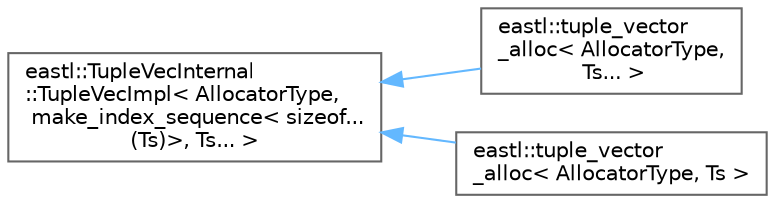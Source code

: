digraph "类继承关系图"
{
 // LATEX_PDF_SIZE
  bgcolor="transparent";
  edge [fontname=Helvetica,fontsize=10,labelfontname=Helvetica,labelfontsize=10];
  node [fontname=Helvetica,fontsize=10,shape=box,height=0.2,width=0.4];
  rankdir="LR";
  Node0 [id="Node000000",label="eastl::TupleVecInternal\l::TupleVecImpl\< AllocatorType,\l make_index_sequence\< sizeof...\l(Ts)\>, Ts... \>",height=0.2,width=0.4,color="grey40", fillcolor="white", style="filled",URL="$classeastl_1_1_tuple_vec_internal_1_1_tuple_vec_impl.html",tooltip=" "];
  Node0 -> Node1 [id="edge3698_Node000000_Node000001",dir="back",color="steelblue1",style="solid",tooltip=" "];
  Node1 [id="Node000001",label="eastl::tuple_vector\l_alloc\< AllocatorType,\l Ts... \>",height=0.2,width=0.4,color="grey40", fillcolor="white", style="filled",URL="$classeastl_1_1tuple__vector__alloc.html",tooltip=" "];
  Node0 -> Node2 [id="edge3699_Node000000_Node000002",dir="back",color="steelblue1",style="solid",tooltip=" "];
  Node2 [id="Node000002",label="eastl::tuple_vector\l_alloc\< AllocatorType, Ts \>",height=0.2,width=0.4,color="grey40", fillcolor="white", style="filled",URL="$classeastl_1_1tuple__vector__alloc.html",tooltip=" "];
}
